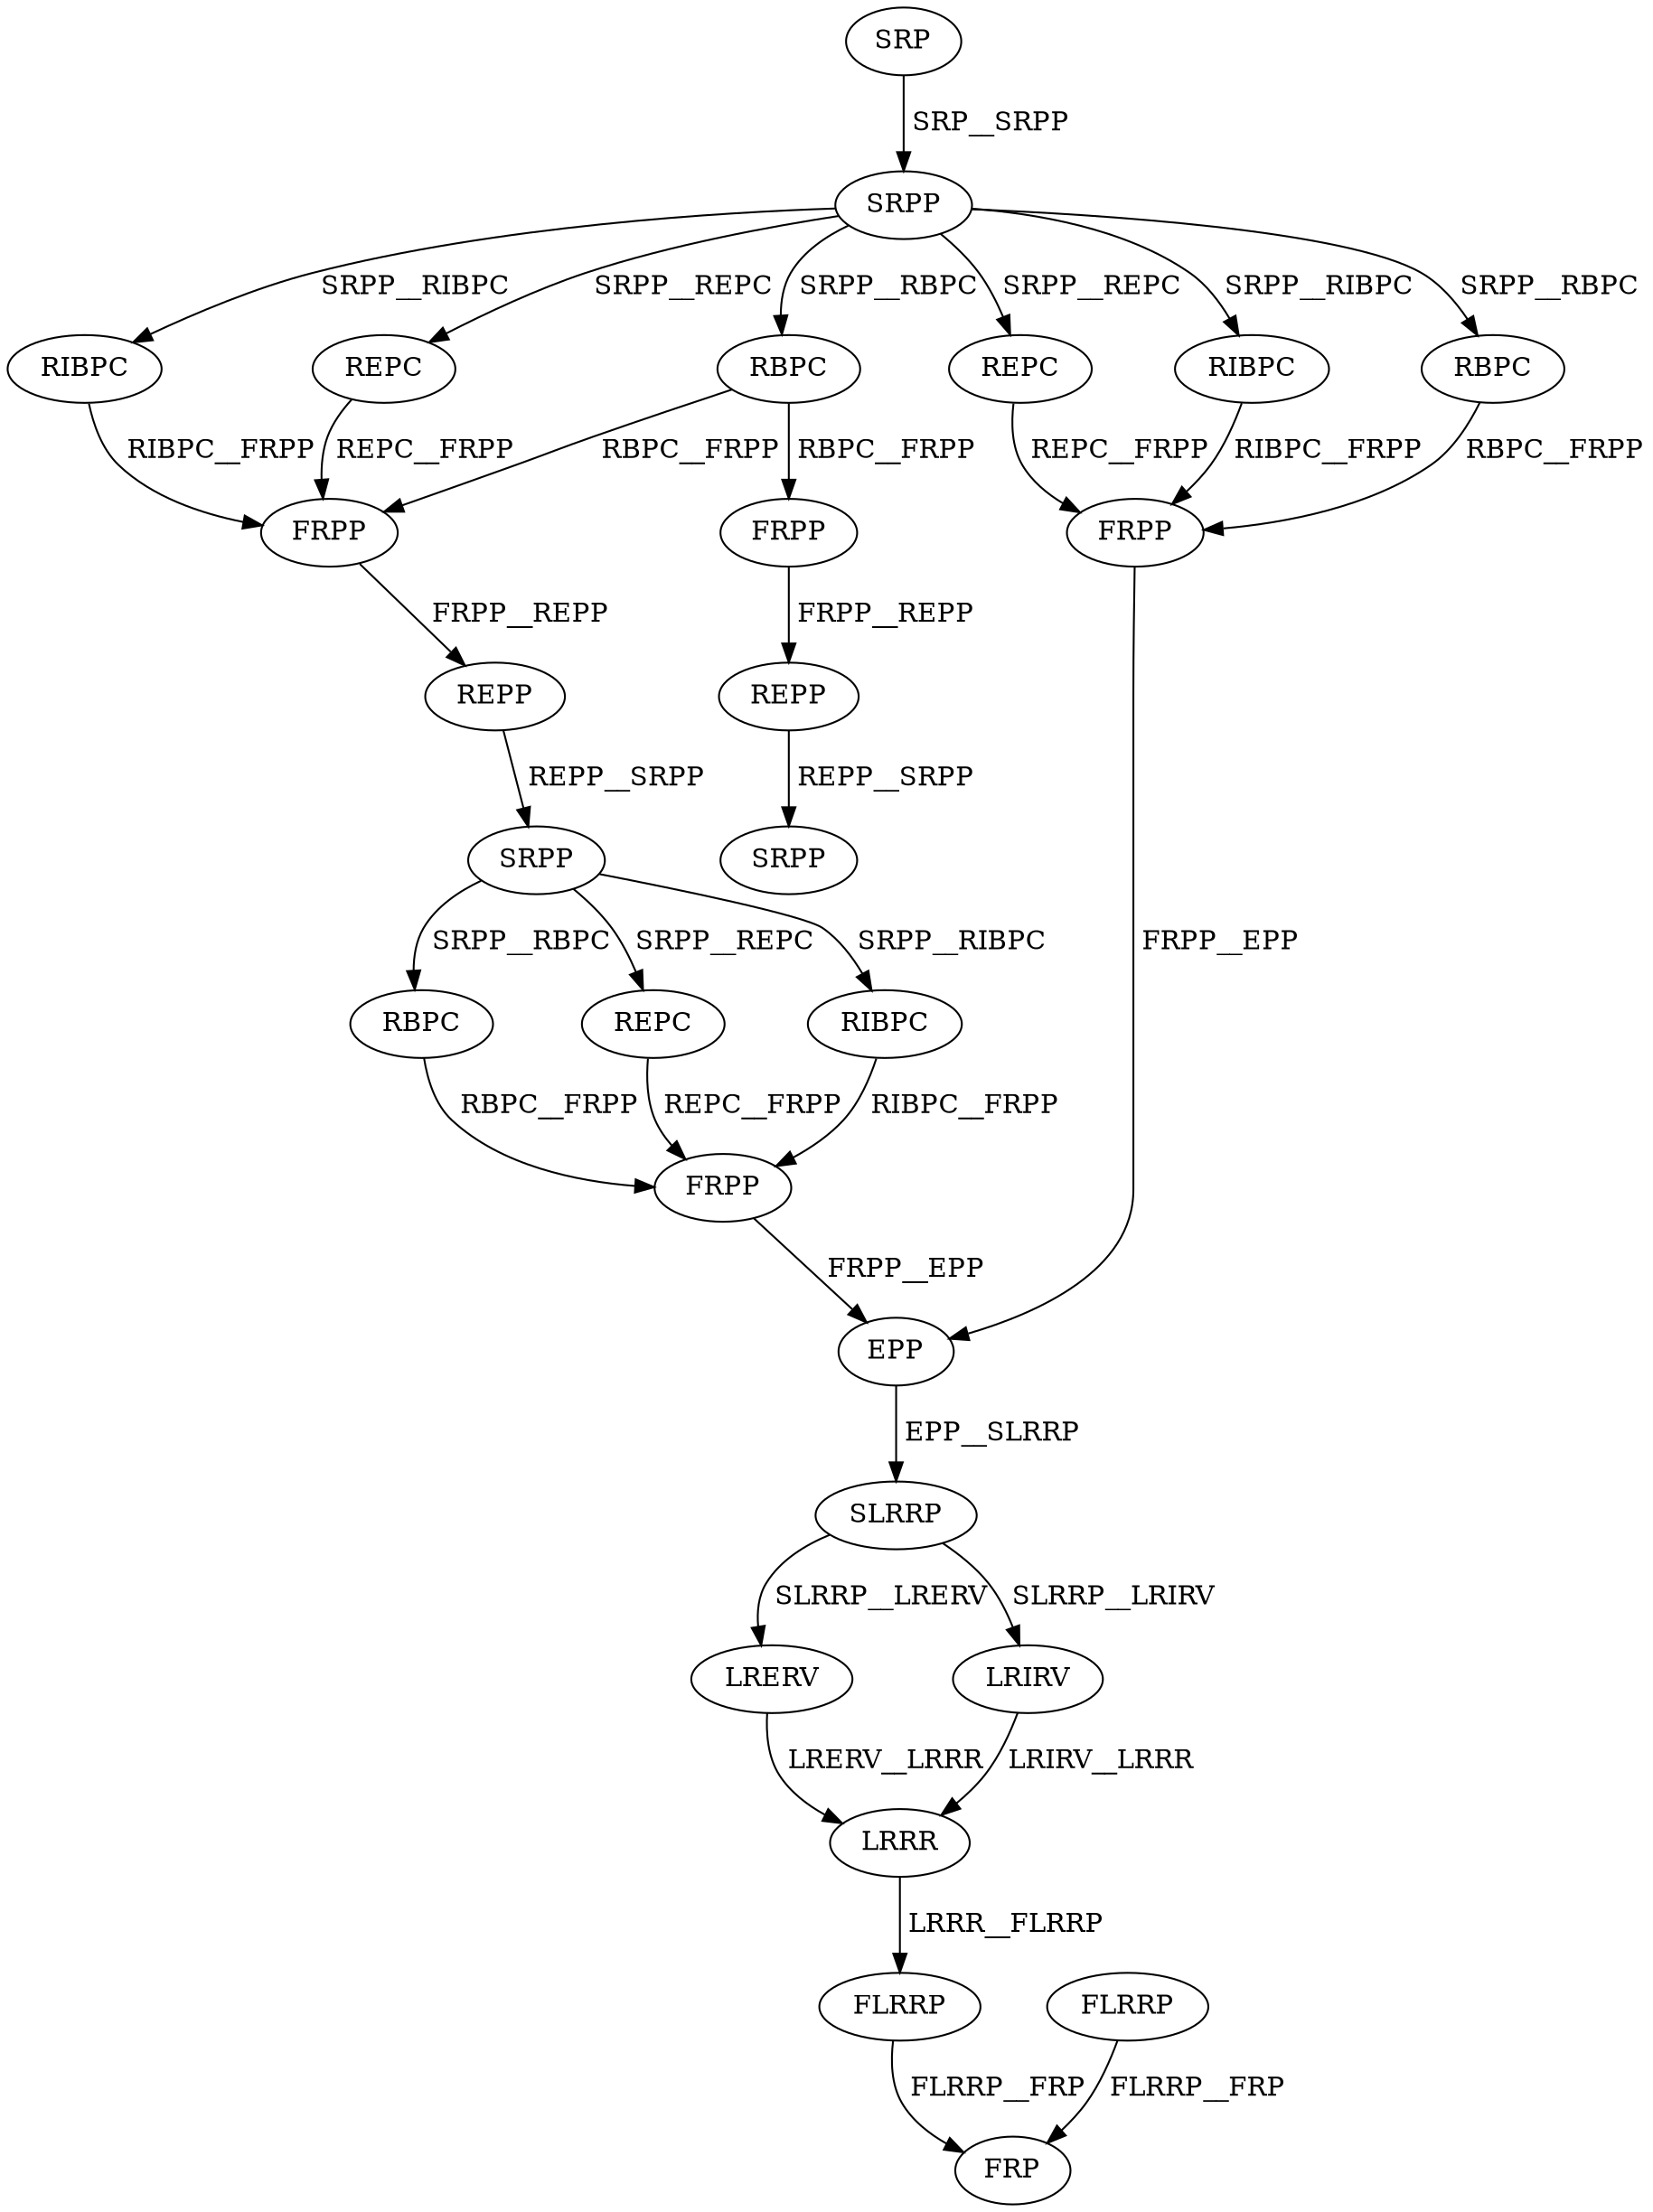 digraph G { 
1 [label="SRP",color=black,fontcolor=black];
2 [label="SRPP",color=black,fontcolor=black];
3 [label="RIBPC",color=black,fontcolor=black];
4 [label="REPC",color=black,fontcolor=black];
5 [label="RBPC",color=black,fontcolor=black];
6 [label="FRPP",color=black,fontcolor=black];
7 [label="REPP",color=black,fontcolor=black];
8 [label="FRPP",color=black,fontcolor=black];
9 [label="REPC",color=black,fontcolor=black];
10 [label="RIBPC",color=black,fontcolor=black];
11 [label="RBPC",color=black,fontcolor=black];
12 [label="SRPP",color=black,fontcolor=black];
13 [label="REPP",color=black,fontcolor=black];
14 [label="FRPP",color=black,fontcolor=black];
15 [label="RBPC",color=black,fontcolor=black];
16 [label="REPC",color=black,fontcolor=black];
17 [label="RIBPC",color=black,fontcolor=black];
18 [label="FRPP",color=black,fontcolor=black];
19 [label="SRPP",color=black,fontcolor=black];
20 [label="EPP",color=black,fontcolor=black];
21 [label="SLRRP",color=black,fontcolor=black];
22 [label="LRERV",color=black,fontcolor=black];
23 [label="LRIRV",color=black,fontcolor=black];
24 [label="FLRRP",color=black,fontcolor=black];
25 [label="LRRR",color=black,fontcolor=black];
26 [label="FLRRP",color=black,fontcolor=black];
27 [label="FRP",color=black,fontcolor=black];
1->2[label=" SRP__SRPP",color=black,fontcolor=black];
2->3[label=" SRPP__RIBPC",color=black,fontcolor=black];
2->4[label=" SRPP__REPC",color=black,fontcolor=black];
2->5[label=" SRPP__RBPC",color=black,fontcolor=black];
2->9[label=" SRPP__REPC",color=black,fontcolor=black];
2->10[label=" SRPP__RIBPC",color=black,fontcolor=black];
2->11[label=" SRPP__RBPC",color=black,fontcolor=black];
3->6[label=" RIBPC__FRPP",color=black,fontcolor=black];
4->6[label=" REPC__FRPP",color=black,fontcolor=black];
5->6[label=" RBPC__FRPP",color=black,fontcolor=black];
5->8[label=" RBPC__FRPP",color=black,fontcolor=black];
6->7[label=" FRPP__REPP",color=black,fontcolor=black];
7->12[label=" REPP__SRPP",color=black,fontcolor=black];
8->13[label=" FRPP__REPP",color=black,fontcolor=black];
9->14[label=" REPC__FRPP",color=black,fontcolor=black];
10->14[label=" RIBPC__FRPP",color=black,fontcolor=black];
11->14[label=" RBPC__FRPP",color=black,fontcolor=black];
12->15[label=" SRPP__RBPC",color=black,fontcolor=black];
12->16[label=" SRPP__REPC",color=black,fontcolor=black];
12->17[label=" SRPP__RIBPC",color=black,fontcolor=black];
13->19[label=" REPP__SRPP",color=black,fontcolor=black];
14->20[label=" FRPP__EPP",color=black,fontcolor=black];
15->18[label=" RBPC__FRPP",color=black,fontcolor=black];
16->18[label=" REPC__FRPP",color=black,fontcolor=black];
17->18[label=" RIBPC__FRPP",color=black,fontcolor=black];
18->20[label=" FRPP__EPP",color=black,fontcolor=black];
20->21[label=" EPP__SLRRP",color=black,fontcolor=black];
21->22[label=" SLRRP__LRERV",color=black,fontcolor=black];
21->23[label=" SLRRP__LRIRV",color=black,fontcolor=black];
22->25[label=" LRERV__LRRR",color=black,fontcolor=black];
23->25[label=" LRIRV__LRRR",color=black,fontcolor=black];
24->27[label=" FLRRP__FRP",color=black,fontcolor=black];
25->26[label=" LRRR__FLRRP",color=black,fontcolor=black];
26->27[label=" FLRRP__FRP",color=black,fontcolor=black];
}
